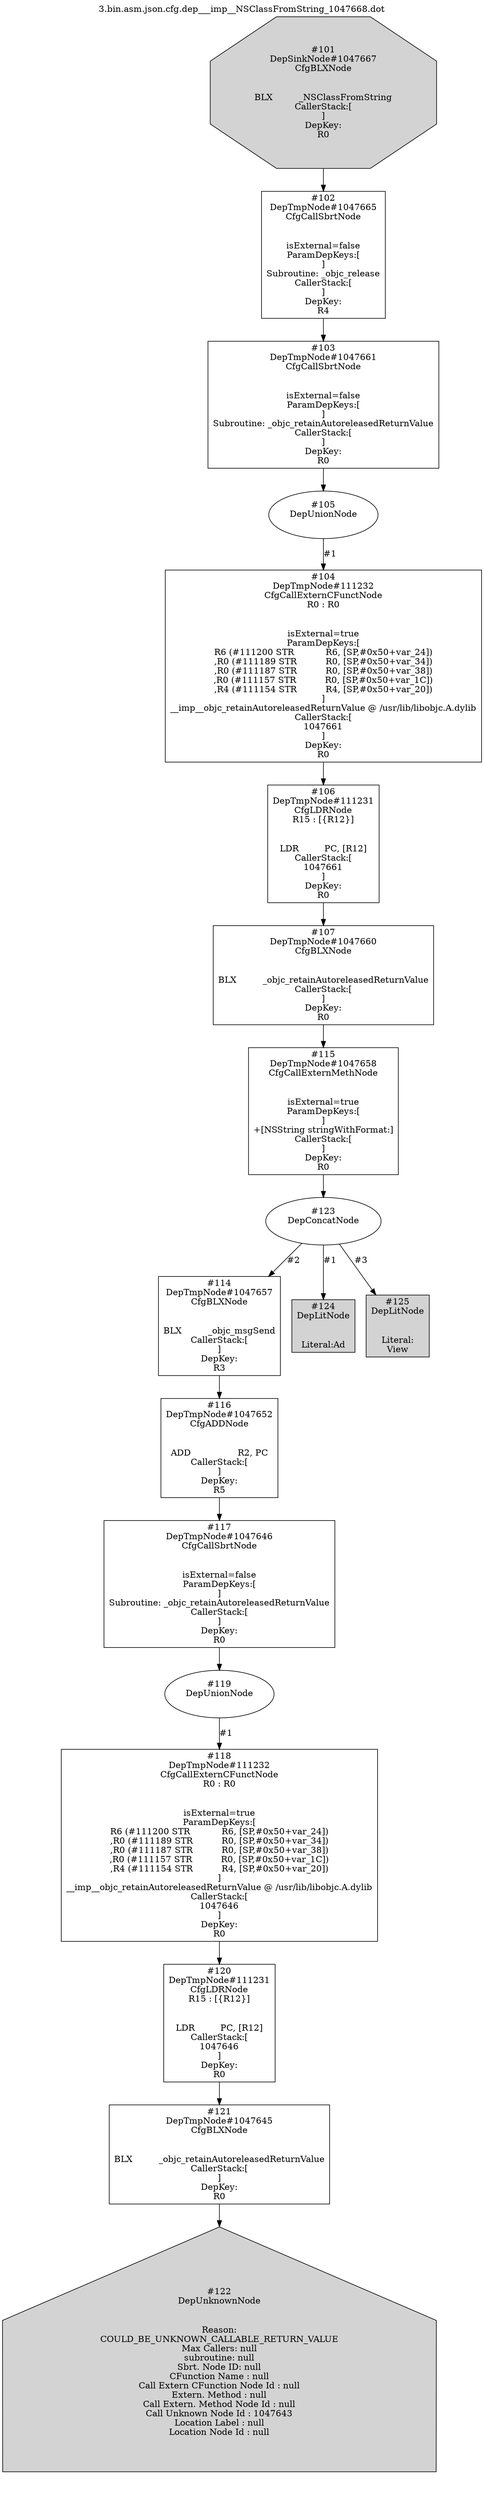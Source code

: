 digraph cfg {
	label="3.bin.asm.json.cfg.dep___imp__NSClassFromString_1047668.dot"
	labelloc=t
		n101 [shape=octagon, label="#101\nDepSinkNode#1047667\nCfgBLXNode\n\n\nBLX		_NSClassFromString\nCallerStack:[\n]\nDepKey:\nR0",style=filled];
		n102 [shape=box, label="#102\nDepTmpNode#1047665\nCfgCallSbrtNode\n\n\nisExternal=false\nParamDepKeys:[\n]\nSubroutine: _objc_release\nCallerStack:[\n]\nDepKey:\nR4"];
		n103 [shape=box, label="#103\nDepTmpNode#1047661\nCfgCallSbrtNode\n\n\nisExternal=false\nParamDepKeys:[\n]\nSubroutine: _objc_retainAutoreleasedReturnValue\nCallerStack:[\n]\nDepKey:\nR0"];
		n104 [shape=box, label="#104\nDepTmpNode#111232\nCfgCallExternCFunctNode\nR0 : R0\n\n\nisExternal=true\nParamDepKeys:[\nR6 (#111200 STR		R6, [SP,#0x50+var_24])\n,R0 (#111189 STR		R0, [SP,#0x50+var_34])\n,R0 (#111187 STR		R0, [SP,#0x50+var_38])\n,R0 (#111157 STR		R0, [SP,#0x50+var_1C])\n,R4 (#111154 STR		R4, [SP,#0x50+var_20])\n]\n__imp__objc_retainAutoreleasedReturnValue @ /usr/lib/libobjc.A.dylib\nCallerStack:[\n1047661\n]\nDepKey:\nR0"];
		n105 [shape=ellipse, label="#105\nDepUnionNode\n\n"];
		n106 [shape=box, label="#106\nDepTmpNode#111231\nCfgLDRNode\nR15 : [{R12}]\n\n\nLDR		PC, [R12]\nCallerStack:[\n1047661\n]\nDepKey:\nR0"];
		n107 [shape=box, label="#107\nDepTmpNode#1047660\nCfgBLXNode\n\n\nBLX		_objc_retainAutoreleasedReturnValue\nCallerStack:[\n]\nDepKey:\nR0"];
		n114 [shape=box, label="#114\nDepTmpNode#1047657\nCfgBLXNode\n\n\nBLX		_objc_msgSend\nCallerStack:[\n]\nDepKey:\nR3"];
		n115 [shape=box, label="#115\nDepTmpNode#1047658\nCfgCallExternMethNode\n\n\nisExternal=true\nParamDepKeys:[\n]\n+[NSString stringWithFormat:]\nCallerStack:[\n]\nDepKey:\nR0"];
		n116 [shape=box, label="#116\nDepTmpNode#1047652\nCfgADDNode\n\n\nADD		R2, PC\nCallerStack:[\n]\nDepKey:\nR5"];
		n117 [shape=box, label="#117\nDepTmpNode#1047646\nCfgCallSbrtNode\n\n\nisExternal=false\nParamDepKeys:[\n]\nSubroutine: _objc_retainAutoreleasedReturnValue\nCallerStack:[\n]\nDepKey:\nR0"];
		n118 [shape=box, label="#118\nDepTmpNode#111232\nCfgCallExternCFunctNode\nR0 : R0\n\n\nisExternal=true\nParamDepKeys:[\nR6 (#111200 STR		R6, [SP,#0x50+var_24])\n,R0 (#111189 STR		R0, [SP,#0x50+var_34])\n,R0 (#111187 STR		R0, [SP,#0x50+var_38])\n,R0 (#111157 STR		R0, [SP,#0x50+var_1C])\n,R4 (#111154 STR		R4, [SP,#0x50+var_20])\n]\n__imp__objc_retainAutoreleasedReturnValue @ /usr/lib/libobjc.A.dylib\nCallerStack:[\n1047646\n]\nDepKey:\nR0"];
		n119 [shape=ellipse, label="#119\nDepUnionNode\n\n"];
		n120 [shape=box, label="#120\nDepTmpNode#111231\nCfgLDRNode\nR15 : [{R12}]\n\n\nLDR		PC, [R12]\nCallerStack:[\n1047646\n]\nDepKey:\nR0"];
		n121 [shape=box, label="#121\nDepTmpNode#1047645\nCfgBLXNode\n\n\nBLX		_objc_retainAutoreleasedReturnValue\nCallerStack:[\n]\nDepKey:\nR0"];
		n122 [shape=house, label="#122\nDepUnknownNode\n\n\nReason:\nCOULD_BE_UNKNOWN_CALLABLE_RETURN_VALUE\nMax Callers: null\nsubroutine: null\nSbrt. Node ID: null\nCFunction Name : null\nCall Extern CFunction Node Id : null\nExtern. Method : null\nCall Extern. Method Node Id : null\nCall Unknown Node Id : 1047643\nLocation Label : null\nLocation Node Id : null",style=filled];
		n123 [shape=ellipse, label="#123\nDepConcatNode\n\n"];
		n124 [shape=box, label="#124\nDepLitNode\n\n\nLiteral:\Ad",style=filled];
		n125 [shape=box, label="#125\nDepLitNode\n\n\nLiteral:\nView",style=filled];
		n101 -> n102 [label=""];
		n102 -> n103 [label=""];
		n105 -> n104 [label="#1"];
		n104 -> n106 [label=""];
		n106 -> n107 [label=""];
		n114 -> n116 [label=""];
		n116 -> n117 [label=""];
		n119 -> n118 [label="#1"];
		n118 -> n120 [label=""];
		n120 -> n121 [label=""];
		n121 -> n122 [label=""];
		n117 -> n119 [label=""];
		n115 -> n123 [label=""];
		n123 -> n124 [label="#1"];
		n123 -> n114 [label="#2"];
		n123 -> n125 [label="#3"];
		n107 -> n115 [label=""];
		n103 -> n105 [label=""];




}